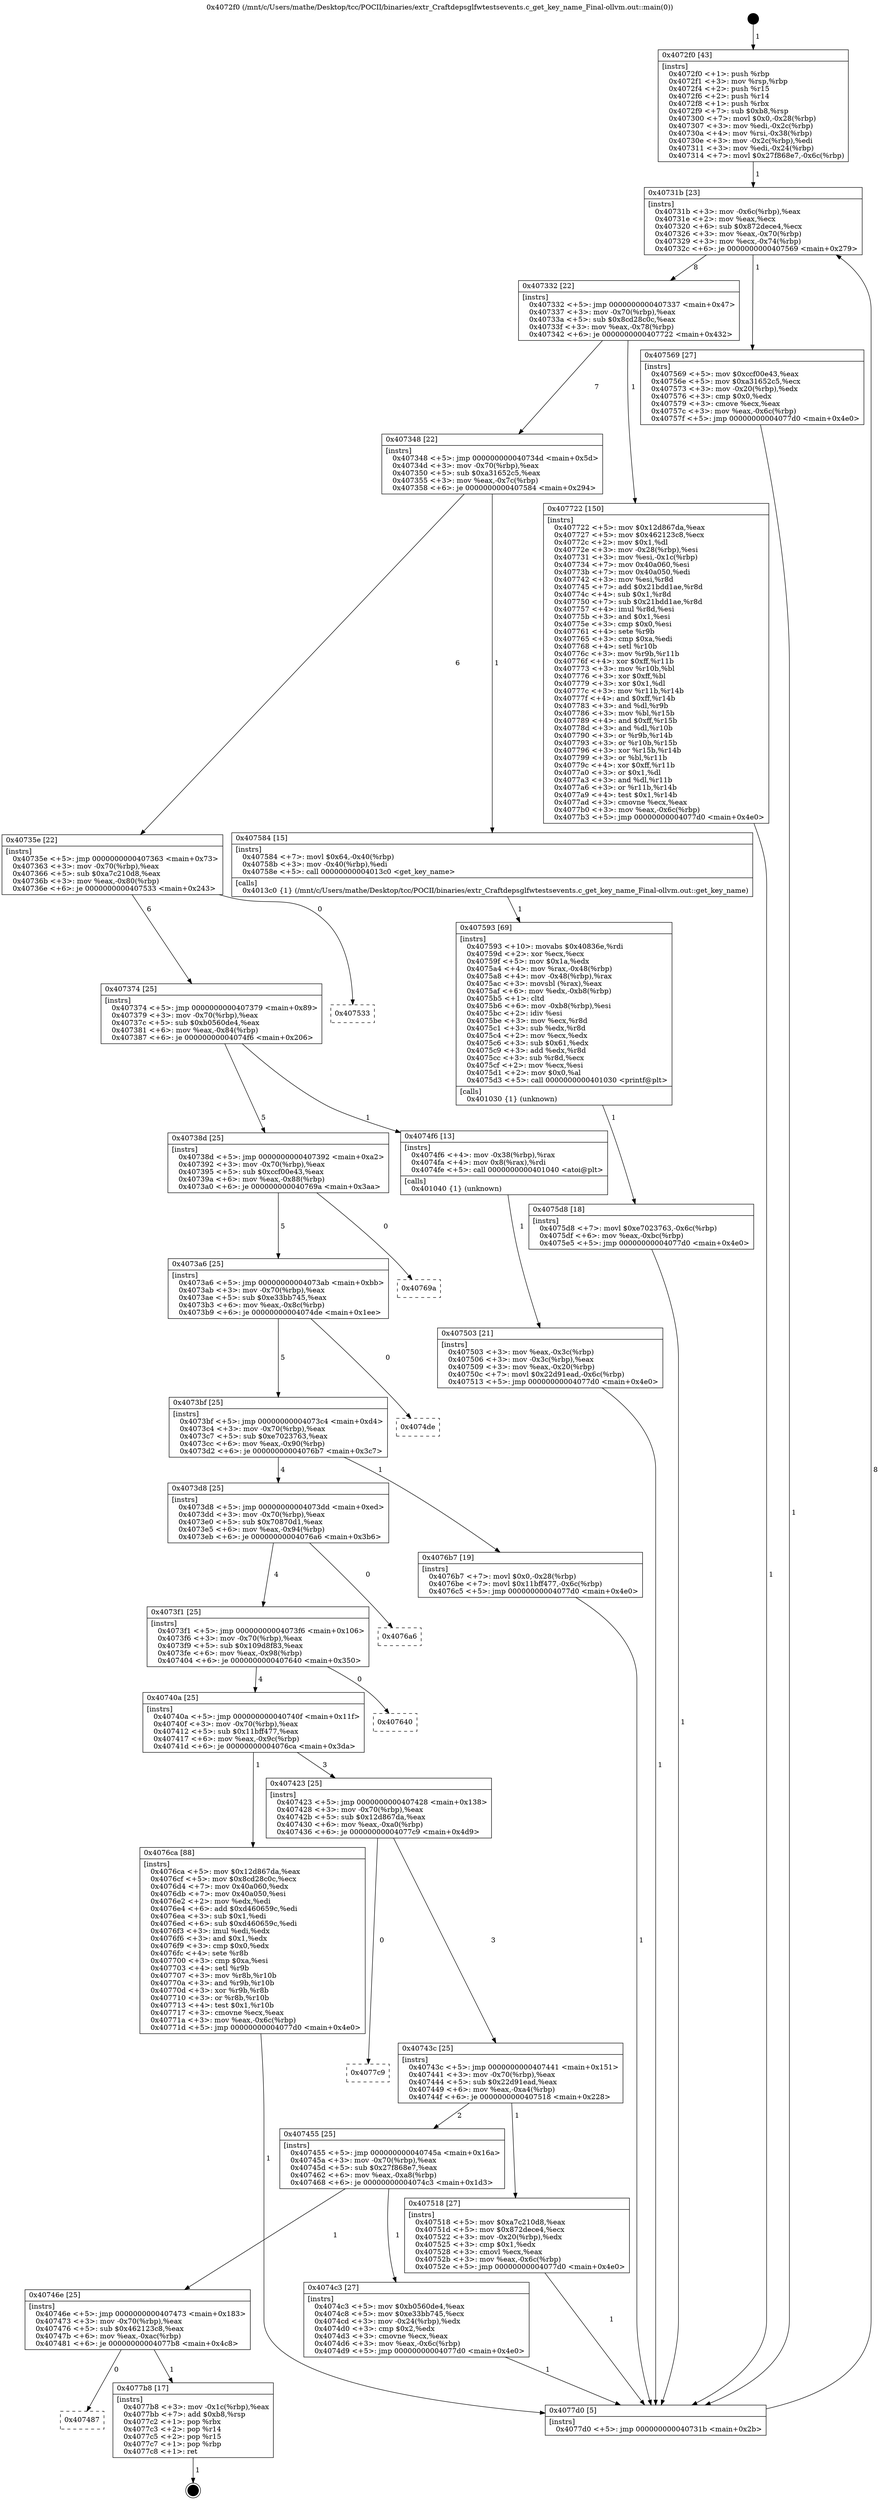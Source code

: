 digraph "0x4072f0" {
  label = "0x4072f0 (/mnt/c/Users/mathe/Desktop/tcc/POCII/binaries/extr_Craftdepsglfwtestsevents.c_get_key_name_Final-ollvm.out::main(0))"
  labelloc = "t"
  node[shape=record]

  Entry [label="",width=0.3,height=0.3,shape=circle,fillcolor=black,style=filled]
  "0x40731b" [label="{
     0x40731b [23]\l
     | [instrs]\l
     &nbsp;&nbsp;0x40731b \<+3\>: mov -0x6c(%rbp),%eax\l
     &nbsp;&nbsp;0x40731e \<+2\>: mov %eax,%ecx\l
     &nbsp;&nbsp;0x407320 \<+6\>: sub $0x872dece4,%ecx\l
     &nbsp;&nbsp;0x407326 \<+3\>: mov %eax,-0x70(%rbp)\l
     &nbsp;&nbsp;0x407329 \<+3\>: mov %ecx,-0x74(%rbp)\l
     &nbsp;&nbsp;0x40732c \<+6\>: je 0000000000407569 \<main+0x279\>\l
  }"]
  "0x407569" [label="{
     0x407569 [27]\l
     | [instrs]\l
     &nbsp;&nbsp;0x407569 \<+5\>: mov $0xccf00e43,%eax\l
     &nbsp;&nbsp;0x40756e \<+5\>: mov $0xa31652c5,%ecx\l
     &nbsp;&nbsp;0x407573 \<+3\>: mov -0x20(%rbp),%edx\l
     &nbsp;&nbsp;0x407576 \<+3\>: cmp $0x0,%edx\l
     &nbsp;&nbsp;0x407579 \<+3\>: cmove %ecx,%eax\l
     &nbsp;&nbsp;0x40757c \<+3\>: mov %eax,-0x6c(%rbp)\l
     &nbsp;&nbsp;0x40757f \<+5\>: jmp 00000000004077d0 \<main+0x4e0\>\l
  }"]
  "0x407332" [label="{
     0x407332 [22]\l
     | [instrs]\l
     &nbsp;&nbsp;0x407332 \<+5\>: jmp 0000000000407337 \<main+0x47\>\l
     &nbsp;&nbsp;0x407337 \<+3\>: mov -0x70(%rbp),%eax\l
     &nbsp;&nbsp;0x40733a \<+5\>: sub $0x8cd28c0c,%eax\l
     &nbsp;&nbsp;0x40733f \<+3\>: mov %eax,-0x78(%rbp)\l
     &nbsp;&nbsp;0x407342 \<+6\>: je 0000000000407722 \<main+0x432\>\l
  }"]
  Exit [label="",width=0.3,height=0.3,shape=circle,fillcolor=black,style=filled,peripheries=2]
  "0x407722" [label="{
     0x407722 [150]\l
     | [instrs]\l
     &nbsp;&nbsp;0x407722 \<+5\>: mov $0x12d867da,%eax\l
     &nbsp;&nbsp;0x407727 \<+5\>: mov $0x462123c8,%ecx\l
     &nbsp;&nbsp;0x40772c \<+2\>: mov $0x1,%dl\l
     &nbsp;&nbsp;0x40772e \<+3\>: mov -0x28(%rbp),%esi\l
     &nbsp;&nbsp;0x407731 \<+3\>: mov %esi,-0x1c(%rbp)\l
     &nbsp;&nbsp;0x407734 \<+7\>: mov 0x40a060,%esi\l
     &nbsp;&nbsp;0x40773b \<+7\>: mov 0x40a050,%edi\l
     &nbsp;&nbsp;0x407742 \<+3\>: mov %esi,%r8d\l
     &nbsp;&nbsp;0x407745 \<+7\>: add $0x21bdd1ae,%r8d\l
     &nbsp;&nbsp;0x40774c \<+4\>: sub $0x1,%r8d\l
     &nbsp;&nbsp;0x407750 \<+7\>: sub $0x21bdd1ae,%r8d\l
     &nbsp;&nbsp;0x407757 \<+4\>: imul %r8d,%esi\l
     &nbsp;&nbsp;0x40775b \<+3\>: and $0x1,%esi\l
     &nbsp;&nbsp;0x40775e \<+3\>: cmp $0x0,%esi\l
     &nbsp;&nbsp;0x407761 \<+4\>: sete %r9b\l
     &nbsp;&nbsp;0x407765 \<+3\>: cmp $0xa,%edi\l
     &nbsp;&nbsp;0x407768 \<+4\>: setl %r10b\l
     &nbsp;&nbsp;0x40776c \<+3\>: mov %r9b,%r11b\l
     &nbsp;&nbsp;0x40776f \<+4\>: xor $0xff,%r11b\l
     &nbsp;&nbsp;0x407773 \<+3\>: mov %r10b,%bl\l
     &nbsp;&nbsp;0x407776 \<+3\>: xor $0xff,%bl\l
     &nbsp;&nbsp;0x407779 \<+3\>: xor $0x1,%dl\l
     &nbsp;&nbsp;0x40777c \<+3\>: mov %r11b,%r14b\l
     &nbsp;&nbsp;0x40777f \<+4\>: and $0xff,%r14b\l
     &nbsp;&nbsp;0x407783 \<+3\>: and %dl,%r9b\l
     &nbsp;&nbsp;0x407786 \<+3\>: mov %bl,%r15b\l
     &nbsp;&nbsp;0x407789 \<+4\>: and $0xff,%r15b\l
     &nbsp;&nbsp;0x40778d \<+3\>: and %dl,%r10b\l
     &nbsp;&nbsp;0x407790 \<+3\>: or %r9b,%r14b\l
     &nbsp;&nbsp;0x407793 \<+3\>: or %r10b,%r15b\l
     &nbsp;&nbsp;0x407796 \<+3\>: xor %r15b,%r14b\l
     &nbsp;&nbsp;0x407799 \<+3\>: or %bl,%r11b\l
     &nbsp;&nbsp;0x40779c \<+4\>: xor $0xff,%r11b\l
     &nbsp;&nbsp;0x4077a0 \<+3\>: or $0x1,%dl\l
     &nbsp;&nbsp;0x4077a3 \<+3\>: and %dl,%r11b\l
     &nbsp;&nbsp;0x4077a6 \<+3\>: or %r11b,%r14b\l
     &nbsp;&nbsp;0x4077a9 \<+4\>: test $0x1,%r14b\l
     &nbsp;&nbsp;0x4077ad \<+3\>: cmovne %ecx,%eax\l
     &nbsp;&nbsp;0x4077b0 \<+3\>: mov %eax,-0x6c(%rbp)\l
     &nbsp;&nbsp;0x4077b3 \<+5\>: jmp 00000000004077d0 \<main+0x4e0\>\l
  }"]
  "0x407348" [label="{
     0x407348 [22]\l
     | [instrs]\l
     &nbsp;&nbsp;0x407348 \<+5\>: jmp 000000000040734d \<main+0x5d\>\l
     &nbsp;&nbsp;0x40734d \<+3\>: mov -0x70(%rbp),%eax\l
     &nbsp;&nbsp;0x407350 \<+5\>: sub $0xa31652c5,%eax\l
     &nbsp;&nbsp;0x407355 \<+3\>: mov %eax,-0x7c(%rbp)\l
     &nbsp;&nbsp;0x407358 \<+6\>: je 0000000000407584 \<main+0x294\>\l
  }"]
  "0x407487" [label="{
     0x407487\l
  }", style=dashed]
  "0x407584" [label="{
     0x407584 [15]\l
     | [instrs]\l
     &nbsp;&nbsp;0x407584 \<+7\>: movl $0x64,-0x40(%rbp)\l
     &nbsp;&nbsp;0x40758b \<+3\>: mov -0x40(%rbp),%edi\l
     &nbsp;&nbsp;0x40758e \<+5\>: call 00000000004013c0 \<get_key_name\>\l
     | [calls]\l
     &nbsp;&nbsp;0x4013c0 \{1\} (/mnt/c/Users/mathe/Desktop/tcc/POCII/binaries/extr_Craftdepsglfwtestsevents.c_get_key_name_Final-ollvm.out::get_key_name)\l
  }"]
  "0x40735e" [label="{
     0x40735e [22]\l
     | [instrs]\l
     &nbsp;&nbsp;0x40735e \<+5\>: jmp 0000000000407363 \<main+0x73\>\l
     &nbsp;&nbsp;0x407363 \<+3\>: mov -0x70(%rbp),%eax\l
     &nbsp;&nbsp;0x407366 \<+5\>: sub $0xa7c210d8,%eax\l
     &nbsp;&nbsp;0x40736b \<+3\>: mov %eax,-0x80(%rbp)\l
     &nbsp;&nbsp;0x40736e \<+6\>: je 0000000000407533 \<main+0x243\>\l
  }"]
  "0x4077b8" [label="{
     0x4077b8 [17]\l
     | [instrs]\l
     &nbsp;&nbsp;0x4077b8 \<+3\>: mov -0x1c(%rbp),%eax\l
     &nbsp;&nbsp;0x4077bb \<+7\>: add $0xb8,%rsp\l
     &nbsp;&nbsp;0x4077c2 \<+1\>: pop %rbx\l
     &nbsp;&nbsp;0x4077c3 \<+2\>: pop %r14\l
     &nbsp;&nbsp;0x4077c5 \<+2\>: pop %r15\l
     &nbsp;&nbsp;0x4077c7 \<+1\>: pop %rbp\l
     &nbsp;&nbsp;0x4077c8 \<+1\>: ret\l
  }"]
  "0x407533" [label="{
     0x407533\l
  }", style=dashed]
  "0x407374" [label="{
     0x407374 [25]\l
     | [instrs]\l
     &nbsp;&nbsp;0x407374 \<+5\>: jmp 0000000000407379 \<main+0x89\>\l
     &nbsp;&nbsp;0x407379 \<+3\>: mov -0x70(%rbp),%eax\l
     &nbsp;&nbsp;0x40737c \<+5\>: sub $0xb0560de4,%eax\l
     &nbsp;&nbsp;0x407381 \<+6\>: mov %eax,-0x84(%rbp)\l
     &nbsp;&nbsp;0x407387 \<+6\>: je 00000000004074f6 \<main+0x206\>\l
  }"]
  "0x4075d8" [label="{
     0x4075d8 [18]\l
     | [instrs]\l
     &nbsp;&nbsp;0x4075d8 \<+7\>: movl $0xe7023763,-0x6c(%rbp)\l
     &nbsp;&nbsp;0x4075df \<+6\>: mov %eax,-0xbc(%rbp)\l
     &nbsp;&nbsp;0x4075e5 \<+5\>: jmp 00000000004077d0 \<main+0x4e0\>\l
  }"]
  "0x4074f6" [label="{
     0x4074f6 [13]\l
     | [instrs]\l
     &nbsp;&nbsp;0x4074f6 \<+4\>: mov -0x38(%rbp),%rax\l
     &nbsp;&nbsp;0x4074fa \<+4\>: mov 0x8(%rax),%rdi\l
     &nbsp;&nbsp;0x4074fe \<+5\>: call 0000000000401040 \<atoi@plt\>\l
     | [calls]\l
     &nbsp;&nbsp;0x401040 \{1\} (unknown)\l
  }"]
  "0x40738d" [label="{
     0x40738d [25]\l
     | [instrs]\l
     &nbsp;&nbsp;0x40738d \<+5\>: jmp 0000000000407392 \<main+0xa2\>\l
     &nbsp;&nbsp;0x407392 \<+3\>: mov -0x70(%rbp),%eax\l
     &nbsp;&nbsp;0x407395 \<+5\>: sub $0xccf00e43,%eax\l
     &nbsp;&nbsp;0x40739a \<+6\>: mov %eax,-0x88(%rbp)\l
     &nbsp;&nbsp;0x4073a0 \<+6\>: je 000000000040769a \<main+0x3aa\>\l
  }"]
  "0x407593" [label="{
     0x407593 [69]\l
     | [instrs]\l
     &nbsp;&nbsp;0x407593 \<+10\>: movabs $0x40836e,%rdi\l
     &nbsp;&nbsp;0x40759d \<+2\>: xor %ecx,%ecx\l
     &nbsp;&nbsp;0x40759f \<+5\>: mov $0x1a,%edx\l
     &nbsp;&nbsp;0x4075a4 \<+4\>: mov %rax,-0x48(%rbp)\l
     &nbsp;&nbsp;0x4075a8 \<+4\>: mov -0x48(%rbp),%rax\l
     &nbsp;&nbsp;0x4075ac \<+3\>: movsbl (%rax),%eax\l
     &nbsp;&nbsp;0x4075af \<+6\>: mov %edx,-0xb8(%rbp)\l
     &nbsp;&nbsp;0x4075b5 \<+1\>: cltd\l
     &nbsp;&nbsp;0x4075b6 \<+6\>: mov -0xb8(%rbp),%esi\l
     &nbsp;&nbsp;0x4075bc \<+2\>: idiv %esi\l
     &nbsp;&nbsp;0x4075be \<+3\>: mov %ecx,%r8d\l
     &nbsp;&nbsp;0x4075c1 \<+3\>: sub %edx,%r8d\l
     &nbsp;&nbsp;0x4075c4 \<+2\>: mov %ecx,%edx\l
     &nbsp;&nbsp;0x4075c6 \<+3\>: sub $0x61,%edx\l
     &nbsp;&nbsp;0x4075c9 \<+3\>: add %edx,%r8d\l
     &nbsp;&nbsp;0x4075cc \<+3\>: sub %r8d,%ecx\l
     &nbsp;&nbsp;0x4075cf \<+2\>: mov %ecx,%esi\l
     &nbsp;&nbsp;0x4075d1 \<+2\>: mov $0x0,%al\l
     &nbsp;&nbsp;0x4075d3 \<+5\>: call 0000000000401030 \<printf@plt\>\l
     | [calls]\l
     &nbsp;&nbsp;0x401030 \{1\} (unknown)\l
  }"]
  "0x40769a" [label="{
     0x40769a\l
  }", style=dashed]
  "0x4073a6" [label="{
     0x4073a6 [25]\l
     | [instrs]\l
     &nbsp;&nbsp;0x4073a6 \<+5\>: jmp 00000000004073ab \<main+0xbb\>\l
     &nbsp;&nbsp;0x4073ab \<+3\>: mov -0x70(%rbp),%eax\l
     &nbsp;&nbsp;0x4073ae \<+5\>: sub $0xe33bb745,%eax\l
     &nbsp;&nbsp;0x4073b3 \<+6\>: mov %eax,-0x8c(%rbp)\l
     &nbsp;&nbsp;0x4073b9 \<+6\>: je 00000000004074de \<main+0x1ee\>\l
  }"]
  "0x407503" [label="{
     0x407503 [21]\l
     | [instrs]\l
     &nbsp;&nbsp;0x407503 \<+3\>: mov %eax,-0x3c(%rbp)\l
     &nbsp;&nbsp;0x407506 \<+3\>: mov -0x3c(%rbp),%eax\l
     &nbsp;&nbsp;0x407509 \<+3\>: mov %eax,-0x20(%rbp)\l
     &nbsp;&nbsp;0x40750c \<+7\>: movl $0x22d91ead,-0x6c(%rbp)\l
     &nbsp;&nbsp;0x407513 \<+5\>: jmp 00000000004077d0 \<main+0x4e0\>\l
  }"]
  "0x4074de" [label="{
     0x4074de\l
  }", style=dashed]
  "0x4073bf" [label="{
     0x4073bf [25]\l
     | [instrs]\l
     &nbsp;&nbsp;0x4073bf \<+5\>: jmp 00000000004073c4 \<main+0xd4\>\l
     &nbsp;&nbsp;0x4073c4 \<+3\>: mov -0x70(%rbp),%eax\l
     &nbsp;&nbsp;0x4073c7 \<+5\>: sub $0xe7023763,%eax\l
     &nbsp;&nbsp;0x4073cc \<+6\>: mov %eax,-0x90(%rbp)\l
     &nbsp;&nbsp;0x4073d2 \<+6\>: je 00000000004076b7 \<main+0x3c7\>\l
  }"]
  "0x4072f0" [label="{
     0x4072f0 [43]\l
     | [instrs]\l
     &nbsp;&nbsp;0x4072f0 \<+1\>: push %rbp\l
     &nbsp;&nbsp;0x4072f1 \<+3\>: mov %rsp,%rbp\l
     &nbsp;&nbsp;0x4072f4 \<+2\>: push %r15\l
     &nbsp;&nbsp;0x4072f6 \<+2\>: push %r14\l
     &nbsp;&nbsp;0x4072f8 \<+1\>: push %rbx\l
     &nbsp;&nbsp;0x4072f9 \<+7\>: sub $0xb8,%rsp\l
     &nbsp;&nbsp;0x407300 \<+7\>: movl $0x0,-0x28(%rbp)\l
     &nbsp;&nbsp;0x407307 \<+3\>: mov %edi,-0x2c(%rbp)\l
     &nbsp;&nbsp;0x40730a \<+4\>: mov %rsi,-0x38(%rbp)\l
     &nbsp;&nbsp;0x40730e \<+3\>: mov -0x2c(%rbp),%edi\l
     &nbsp;&nbsp;0x407311 \<+3\>: mov %edi,-0x24(%rbp)\l
     &nbsp;&nbsp;0x407314 \<+7\>: movl $0x27f868e7,-0x6c(%rbp)\l
  }"]
  "0x4076b7" [label="{
     0x4076b7 [19]\l
     | [instrs]\l
     &nbsp;&nbsp;0x4076b7 \<+7\>: movl $0x0,-0x28(%rbp)\l
     &nbsp;&nbsp;0x4076be \<+7\>: movl $0x11bff477,-0x6c(%rbp)\l
     &nbsp;&nbsp;0x4076c5 \<+5\>: jmp 00000000004077d0 \<main+0x4e0\>\l
  }"]
  "0x4073d8" [label="{
     0x4073d8 [25]\l
     | [instrs]\l
     &nbsp;&nbsp;0x4073d8 \<+5\>: jmp 00000000004073dd \<main+0xed\>\l
     &nbsp;&nbsp;0x4073dd \<+3\>: mov -0x70(%rbp),%eax\l
     &nbsp;&nbsp;0x4073e0 \<+5\>: sub $0x70870d1,%eax\l
     &nbsp;&nbsp;0x4073e5 \<+6\>: mov %eax,-0x94(%rbp)\l
     &nbsp;&nbsp;0x4073eb \<+6\>: je 00000000004076a6 \<main+0x3b6\>\l
  }"]
  "0x4077d0" [label="{
     0x4077d0 [5]\l
     | [instrs]\l
     &nbsp;&nbsp;0x4077d0 \<+5\>: jmp 000000000040731b \<main+0x2b\>\l
  }"]
  "0x4076a6" [label="{
     0x4076a6\l
  }", style=dashed]
  "0x4073f1" [label="{
     0x4073f1 [25]\l
     | [instrs]\l
     &nbsp;&nbsp;0x4073f1 \<+5\>: jmp 00000000004073f6 \<main+0x106\>\l
     &nbsp;&nbsp;0x4073f6 \<+3\>: mov -0x70(%rbp),%eax\l
     &nbsp;&nbsp;0x4073f9 \<+5\>: sub $0x109d8f83,%eax\l
     &nbsp;&nbsp;0x4073fe \<+6\>: mov %eax,-0x98(%rbp)\l
     &nbsp;&nbsp;0x407404 \<+6\>: je 0000000000407640 \<main+0x350\>\l
  }"]
  "0x40746e" [label="{
     0x40746e [25]\l
     | [instrs]\l
     &nbsp;&nbsp;0x40746e \<+5\>: jmp 0000000000407473 \<main+0x183\>\l
     &nbsp;&nbsp;0x407473 \<+3\>: mov -0x70(%rbp),%eax\l
     &nbsp;&nbsp;0x407476 \<+5\>: sub $0x462123c8,%eax\l
     &nbsp;&nbsp;0x40747b \<+6\>: mov %eax,-0xac(%rbp)\l
     &nbsp;&nbsp;0x407481 \<+6\>: je 00000000004077b8 \<main+0x4c8\>\l
  }"]
  "0x407640" [label="{
     0x407640\l
  }", style=dashed]
  "0x40740a" [label="{
     0x40740a [25]\l
     | [instrs]\l
     &nbsp;&nbsp;0x40740a \<+5\>: jmp 000000000040740f \<main+0x11f\>\l
     &nbsp;&nbsp;0x40740f \<+3\>: mov -0x70(%rbp),%eax\l
     &nbsp;&nbsp;0x407412 \<+5\>: sub $0x11bff477,%eax\l
     &nbsp;&nbsp;0x407417 \<+6\>: mov %eax,-0x9c(%rbp)\l
     &nbsp;&nbsp;0x40741d \<+6\>: je 00000000004076ca \<main+0x3da\>\l
  }"]
  "0x4074c3" [label="{
     0x4074c3 [27]\l
     | [instrs]\l
     &nbsp;&nbsp;0x4074c3 \<+5\>: mov $0xb0560de4,%eax\l
     &nbsp;&nbsp;0x4074c8 \<+5\>: mov $0xe33bb745,%ecx\l
     &nbsp;&nbsp;0x4074cd \<+3\>: mov -0x24(%rbp),%edx\l
     &nbsp;&nbsp;0x4074d0 \<+3\>: cmp $0x2,%edx\l
     &nbsp;&nbsp;0x4074d3 \<+3\>: cmovne %ecx,%eax\l
     &nbsp;&nbsp;0x4074d6 \<+3\>: mov %eax,-0x6c(%rbp)\l
     &nbsp;&nbsp;0x4074d9 \<+5\>: jmp 00000000004077d0 \<main+0x4e0\>\l
  }"]
  "0x4076ca" [label="{
     0x4076ca [88]\l
     | [instrs]\l
     &nbsp;&nbsp;0x4076ca \<+5\>: mov $0x12d867da,%eax\l
     &nbsp;&nbsp;0x4076cf \<+5\>: mov $0x8cd28c0c,%ecx\l
     &nbsp;&nbsp;0x4076d4 \<+7\>: mov 0x40a060,%edx\l
     &nbsp;&nbsp;0x4076db \<+7\>: mov 0x40a050,%esi\l
     &nbsp;&nbsp;0x4076e2 \<+2\>: mov %edx,%edi\l
     &nbsp;&nbsp;0x4076e4 \<+6\>: add $0xd460659c,%edi\l
     &nbsp;&nbsp;0x4076ea \<+3\>: sub $0x1,%edi\l
     &nbsp;&nbsp;0x4076ed \<+6\>: sub $0xd460659c,%edi\l
     &nbsp;&nbsp;0x4076f3 \<+3\>: imul %edi,%edx\l
     &nbsp;&nbsp;0x4076f6 \<+3\>: and $0x1,%edx\l
     &nbsp;&nbsp;0x4076f9 \<+3\>: cmp $0x0,%edx\l
     &nbsp;&nbsp;0x4076fc \<+4\>: sete %r8b\l
     &nbsp;&nbsp;0x407700 \<+3\>: cmp $0xa,%esi\l
     &nbsp;&nbsp;0x407703 \<+4\>: setl %r9b\l
     &nbsp;&nbsp;0x407707 \<+3\>: mov %r8b,%r10b\l
     &nbsp;&nbsp;0x40770a \<+3\>: and %r9b,%r10b\l
     &nbsp;&nbsp;0x40770d \<+3\>: xor %r9b,%r8b\l
     &nbsp;&nbsp;0x407710 \<+3\>: or %r8b,%r10b\l
     &nbsp;&nbsp;0x407713 \<+4\>: test $0x1,%r10b\l
     &nbsp;&nbsp;0x407717 \<+3\>: cmovne %ecx,%eax\l
     &nbsp;&nbsp;0x40771a \<+3\>: mov %eax,-0x6c(%rbp)\l
     &nbsp;&nbsp;0x40771d \<+5\>: jmp 00000000004077d0 \<main+0x4e0\>\l
  }"]
  "0x407423" [label="{
     0x407423 [25]\l
     | [instrs]\l
     &nbsp;&nbsp;0x407423 \<+5\>: jmp 0000000000407428 \<main+0x138\>\l
     &nbsp;&nbsp;0x407428 \<+3\>: mov -0x70(%rbp),%eax\l
     &nbsp;&nbsp;0x40742b \<+5\>: sub $0x12d867da,%eax\l
     &nbsp;&nbsp;0x407430 \<+6\>: mov %eax,-0xa0(%rbp)\l
     &nbsp;&nbsp;0x407436 \<+6\>: je 00000000004077c9 \<main+0x4d9\>\l
  }"]
  "0x407455" [label="{
     0x407455 [25]\l
     | [instrs]\l
     &nbsp;&nbsp;0x407455 \<+5\>: jmp 000000000040745a \<main+0x16a\>\l
     &nbsp;&nbsp;0x40745a \<+3\>: mov -0x70(%rbp),%eax\l
     &nbsp;&nbsp;0x40745d \<+5\>: sub $0x27f868e7,%eax\l
     &nbsp;&nbsp;0x407462 \<+6\>: mov %eax,-0xa8(%rbp)\l
     &nbsp;&nbsp;0x407468 \<+6\>: je 00000000004074c3 \<main+0x1d3\>\l
  }"]
  "0x4077c9" [label="{
     0x4077c9\l
  }", style=dashed]
  "0x40743c" [label="{
     0x40743c [25]\l
     | [instrs]\l
     &nbsp;&nbsp;0x40743c \<+5\>: jmp 0000000000407441 \<main+0x151\>\l
     &nbsp;&nbsp;0x407441 \<+3\>: mov -0x70(%rbp),%eax\l
     &nbsp;&nbsp;0x407444 \<+5\>: sub $0x22d91ead,%eax\l
     &nbsp;&nbsp;0x407449 \<+6\>: mov %eax,-0xa4(%rbp)\l
     &nbsp;&nbsp;0x40744f \<+6\>: je 0000000000407518 \<main+0x228\>\l
  }"]
  "0x407518" [label="{
     0x407518 [27]\l
     | [instrs]\l
     &nbsp;&nbsp;0x407518 \<+5\>: mov $0xa7c210d8,%eax\l
     &nbsp;&nbsp;0x40751d \<+5\>: mov $0x872dece4,%ecx\l
     &nbsp;&nbsp;0x407522 \<+3\>: mov -0x20(%rbp),%edx\l
     &nbsp;&nbsp;0x407525 \<+3\>: cmp $0x1,%edx\l
     &nbsp;&nbsp;0x407528 \<+3\>: cmovl %ecx,%eax\l
     &nbsp;&nbsp;0x40752b \<+3\>: mov %eax,-0x6c(%rbp)\l
     &nbsp;&nbsp;0x40752e \<+5\>: jmp 00000000004077d0 \<main+0x4e0\>\l
  }"]
  Entry -> "0x4072f0" [label=" 1"]
  "0x40731b" -> "0x407569" [label=" 1"]
  "0x40731b" -> "0x407332" [label=" 8"]
  "0x4077b8" -> Exit [label=" 1"]
  "0x407332" -> "0x407722" [label=" 1"]
  "0x407332" -> "0x407348" [label=" 7"]
  "0x40746e" -> "0x407487" [label=" 0"]
  "0x407348" -> "0x407584" [label=" 1"]
  "0x407348" -> "0x40735e" [label=" 6"]
  "0x40746e" -> "0x4077b8" [label=" 1"]
  "0x40735e" -> "0x407533" [label=" 0"]
  "0x40735e" -> "0x407374" [label=" 6"]
  "0x407722" -> "0x4077d0" [label=" 1"]
  "0x407374" -> "0x4074f6" [label=" 1"]
  "0x407374" -> "0x40738d" [label=" 5"]
  "0x4076ca" -> "0x4077d0" [label=" 1"]
  "0x40738d" -> "0x40769a" [label=" 0"]
  "0x40738d" -> "0x4073a6" [label=" 5"]
  "0x4076b7" -> "0x4077d0" [label=" 1"]
  "0x4073a6" -> "0x4074de" [label=" 0"]
  "0x4073a6" -> "0x4073bf" [label=" 5"]
  "0x4075d8" -> "0x4077d0" [label=" 1"]
  "0x4073bf" -> "0x4076b7" [label=" 1"]
  "0x4073bf" -> "0x4073d8" [label=" 4"]
  "0x407593" -> "0x4075d8" [label=" 1"]
  "0x4073d8" -> "0x4076a6" [label=" 0"]
  "0x4073d8" -> "0x4073f1" [label=" 4"]
  "0x407584" -> "0x407593" [label=" 1"]
  "0x4073f1" -> "0x407640" [label=" 0"]
  "0x4073f1" -> "0x40740a" [label=" 4"]
  "0x407569" -> "0x4077d0" [label=" 1"]
  "0x40740a" -> "0x4076ca" [label=" 1"]
  "0x40740a" -> "0x407423" [label=" 3"]
  "0x407518" -> "0x4077d0" [label=" 1"]
  "0x407423" -> "0x4077c9" [label=" 0"]
  "0x407423" -> "0x40743c" [label=" 3"]
  "0x4074f6" -> "0x407503" [label=" 1"]
  "0x40743c" -> "0x407518" [label=" 1"]
  "0x40743c" -> "0x407455" [label=" 2"]
  "0x407503" -> "0x4077d0" [label=" 1"]
  "0x407455" -> "0x4074c3" [label=" 1"]
  "0x407455" -> "0x40746e" [label=" 1"]
  "0x4074c3" -> "0x4077d0" [label=" 1"]
  "0x4072f0" -> "0x40731b" [label=" 1"]
  "0x4077d0" -> "0x40731b" [label=" 8"]
}
